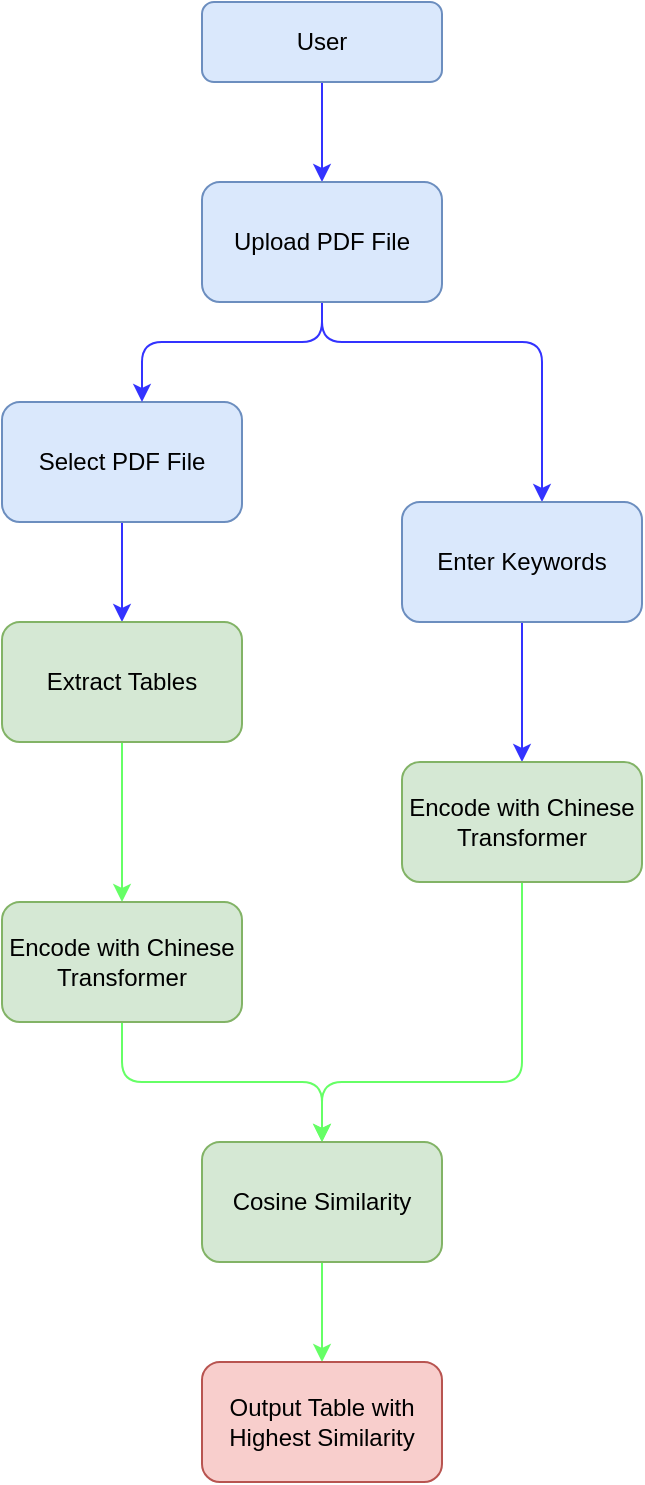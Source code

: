 <mxfile version="22.1.4" type="device">
  <diagram id="C5RBs43oDa-KdzZeNtuy" name="Page-1">
    <mxGraphModel dx="1386" dy="793" grid="0" gridSize="10" guides="1" tooltips="1" connect="1" arrows="1" fold="1" page="1" pageScale="1" pageWidth="827" pageHeight="1169" background="none" math="0" shadow="0">
      <root>
        <mxCell id="WIyWlLk6GJQsqaUBKTNV-0" />
        <mxCell id="WIyWlLk6GJQsqaUBKTNV-1" parent="WIyWlLk6GJQsqaUBKTNV-0" />
        <mxCell id="E88mNxyk3tsjmcS1XN3Y-6" style="edgeStyle=orthogonalEdgeStyle;rounded=1;orthogonalLoop=1;jettySize=auto;html=1;exitX=0.5;exitY=1;exitDx=0;exitDy=0;fillColor=#dae8fc;strokeColor=#3333FF;strokeWidth=1;" edge="1" parent="WIyWlLk6GJQsqaUBKTNV-1" source="WIyWlLk6GJQsqaUBKTNV-3" target="E88mNxyk3tsjmcS1XN3Y-1">
          <mxGeometry relative="1" as="geometry" />
        </mxCell>
        <mxCell id="WIyWlLk6GJQsqaUBKTNV-3" value="User" style="rounded=1;whiteSpace=wrap;html=1;fontSize=12;glass=0;strokeWidth=1;shadow=0;fillColor=#dae8fc;strokeColor=#6c8ebf;" parent="WIyWlLk6GJQsqaUBKTNV-1" vertex="1">
          <mxGeometry x="330" y="130" width="120" height="40" as="geometry" />
        </mxCell>
        <mxCell id="E88mNxyk3tsjmcS1XN3Y-14" style="edgeStyle=orthogonalEdgeStyle;rounded=1;orthogonalLoop=1;jettySize=auto;html=1;exitX=0.5;exitY=1;exitDx=0;exitDy=0;entryX=0.5;entryY=0;entryDx=0;entryDy=0;strokeWidth=1;strokeColor=#3333ff;" edge="1" parent="WIyWlLk6GJQsqaUBKTNV-1" source="E88mNxyk3tsjmcS1XN3Y-0" target="E88mNxyk3tsjmcS1XN3Y-10">
          <mxGeometry relative="1" as="geometry">
            <mxPoint x="290" y="430" as="targetPoint" />
          </mxGeometry>
        </mxCell>
        <mxCell id="E88mNxyk3tsjmcS1XN3Y-0" value="Select PDF File" style="rounded=1;whiteSpace=wrap;html=1;fillColor=#dae8fc;strokeColor=#6c8ebf;strokeWidth=1;" vertex="1" parent="WIyWlLk6GJQsqaUBKTNV-1">
          <mxGeometry x="230" y="330" width="120" height="60" as="geometry" />
        </mxCell>
        <mxCell id="E88mNxyk3tsjmcS1XN3Y-4" style="edgeStyle=orthogonalEdgeStyle;rounded=1;orthogonalLoop=1;jettySize=auto;html=1;exitX=0.5;exitY=1;exitDx=0;exitDy=0;strokeWidth=1;strokeColor=#3333ff;" edge="1" parent="WIyWlLk6GJQsqaUBKTNV-1" source="E88mNxyk3tsjmcS1XN3Y-1" target="E88mNxyk3tsjmcS1XN3Y-0">
          <mxGeometry relative="1" as="geometry">
            <Array as="points">
              <mxPoint x="390" y="300" />
              <mxPoint x="300" y="300" />
            </Array>
          </mxGeometry>
        </mxCell>
        <mxCell id="E88mNxyk3tsjmcS1XN3Y-8" style="edgeStyle=orthogonalEdgeStyle;rounded=1;orthogonalLoop=1;jettySize=auto;html=1;exitX=0.5;exitY=1;exitDx=0;exitDy=0;strokeWidth=1;strokeColor=#3333ff;" edge="1" parent="WIyWlLk6GJQsqaUBKTNV-1" source="E88mNxyk3tsjmcS1XN3Y-1" target="E88mNxyk3tsjmcS1XN3Y-7">
          <mxGeometry relative="1" as="geometry">
            <Array as="points">
              <mxPoint x="390" y="300" />
              <mxPoint x="500" y="300" />
            </Array>
          </mxGeometry>
        </mxCell>
        <mxCell id="E88mNxyk3tsjmcS1XN3Y-1" value="Upload PDF File" style="rounded=1;whiteSpace=wrap;html=1;fillColor=#dae8fc;strokeColor=#6c8ebf;strokeWidth=1;" vertex="1" parent="WIyWlLk6GJQsqaUBKTNV-1">
          <mxGeometry x="330" y="220" width="120" height="60" as="geometry" />
        </mxCell>
        <mxCell id="E88mNxyk3tsjmcS1XN3Y-16" value="" style="edgeStyle=orthogonalEdgeStyle;rounded=1;orthogonalLoop=1;jettySize=auto;html=1;strokeWidth=1;strokeColor=#3333ff;" edge="1" parent="WIyWlLk6GJQsqaUBKTNV-1" source="E88mNxyk3tsjmcS1XN3Y-7" target="E88mNxyk3tsjmcS1XN3Y-9">
          <mxGeometry relative="1" as="geometry" />
        </mxCell>
        <mxCell id="E88mNxyk3tsjmcS1XN3Y-7" value="Enter Keywords" style="rounded=1;whiteSpace=wrap;html=1;fillColor=#dae8fc;strokeColor=#6c8ebf;strokeWidth=1;" vertex="1" parent="WIyWlLk6GJQsqaUBKTNV-1">
          <mxGeometry x="430" y="380" width="120" height="60" as="geometry" />
        </mxCell>
        <mxCell id="E88mNxyk3tsjmcS1XN3Y-22" style="edgeStyle=orthogonalEdgeStyle;rounded=1;orthogonalLoop=1;jettySize=auto;html=1;exitX=0.5;exitY=1;exitDx=0;exitDy=0;entryX=0.5;entryY=0;entryDx=0;entryDy=0;strokeWidth=1;strokeColor=#66FF66;" edge="1" parent="WIyWlLk6GJQsqaUBKTNV-1" source="E88mNxyk3tsjmcS1XN3Y-9" target="E88mNxyk3tsjmcS1XN3Y-17">
          <mxGeometry relative="1" as="geometry">
            <Array as="points">
              <mxPoint x="490" y="670" />
              <mxPoint x="390" y="670" />
            </Array>
          </mxGeometry>
        </mxCell>
        <mxCell id="E88mNxyk3tsjmcS1XN3Y-9" value="Encode with Chinese Transformer" style="rounded=1;whiteSpace=wrap;html=1;fillColor=#d5e8d4;strokeColor=#82b366;strokeWidth=1;" vertex="1" parent="WIyWlLk6GJQsqaUBKTNV-1">
          <mxGeometry x="430" y="510" width="120" height="60" as="geometry" />
        </mxCell>
        <mxCell id="E88mNxyk3tsjmcS1XN3Y-15" value="" style="edgeStyle=orthogonalEdgeStyle;rounded=1;orthogonalLoop=1;jettySize=auto;html=1;strokeWidth=1;strokeColor=#66FF66;" edge="1" parent="WIyWlLk6GJQsqaUBKTNV-1" source="E88mNxyk3tsjmcS1XN3Y-10" target="E88mNxyk3tsjmcS1XN3Y-11">
          <mxGeometry relative="1" as="geometry" />
        </mxCell>
        <mxCell id="E88mNxyk3tsjmcS1XN3Y-10" value="Extract Tables" style="rounded=1;whiteSpace=wrap;html=1;fillColor=#d5e8d4;strokeColor=#82b366;strokeWidth=1;" vertex="1" parent="WIyWlLk6GJQsqaUBKTNV-1">
          <mxGeometry x="230" y="440" width="120" height="60" as="geometry" />
        </mxCell>
        <mxCell id="E88mNxyk3tsjmcS1XN3Y-20" style="edgeStyle=orthogonalEdgeStyle;rounded=1;orthogonalLoop=1;jettySize=auto;html=1;exitX=0.5;exitY=1;exitDx=0;exitDy=0;entryX=0.5;entryY=0;entryDx=0;entryDy=0;strokeWidth=1;strokeColor=#66FF66;" edge="1" parent="WIyWlLk6GJQsqaUBKTNV-1" source="E88mNxyk3tsjmcS1XN3Y-11" target="E88mNxyk3tsjmcS1XN3Y-17">
          <mxGeometry relative="1" as="geometry" />
        </mxCell>
        <mxCell id="E88mNxyk3tsjmcS1XN3Y-11" value="Encode with Chinese Transformer" style="rounded=1;whiteSpace=wrap;html=1;fillColor=#d5e8d4;strokeColor=#82b366;strokeWidth=1;" vertex="1" parent="WIyWlLk6GJQsqaUBKTNV-1">
          <mxGeometry x="230" y="580" width="120" height="60" as="geometry" />
        </mxCell>
        <mxCell id="E88mNxyk3tsjmcS1XN3Y-19" value="" style="edgeStyle=orthogonalEdgeStyle;rounded=1;orthogonalLoop=1;jettySize=auto;html=1;strokeWidth=1;strokeColor=#66FF66;" edge="1" parent="WIyWlLk6GJQsqaUBKTNV-1" source="E88mNxyk3tsjmcS1XN3Y-17" target="E88mNxyk3tsjmcS1XN3Y-18">
          <mxGeometry relative="1" as="geometry" />
        </mxCell>
        <mxCell id="E88mNxyk3tsjmcS1XN3Y-17" value="Cosine Similarity" style="rounded=1;whiteSpace=wrap;html=1;fillColor=#d5e8d4;strokeColor=#82b366;strokeWidth=1;" vertex="1" parent="WIyWlLk6GJQsqaUBKTNV-1">
          <mxGeometry x="330" y="700" width="120" height="60" as="geometry" />
        </mxCell>
        <mxCell id="E88mNxyk3tsjmcS1XN3Y-18" value="Output Table with Highest Similarity" style="rounded=1;whiteSpace=wrap;html=1;fillColor=#f8cecc;strokeColor=#b85450;strokeWidth=1;" vertex="1" parent="WIyWlLk6GJQsqaUBKTNV-1">
          <mxGeometry x="330" y="810" width="120" height="60" as="geometry" />
        </mxCell>
      </root>
    </mxGraphModel>
  </diagram>
</mxfile>
